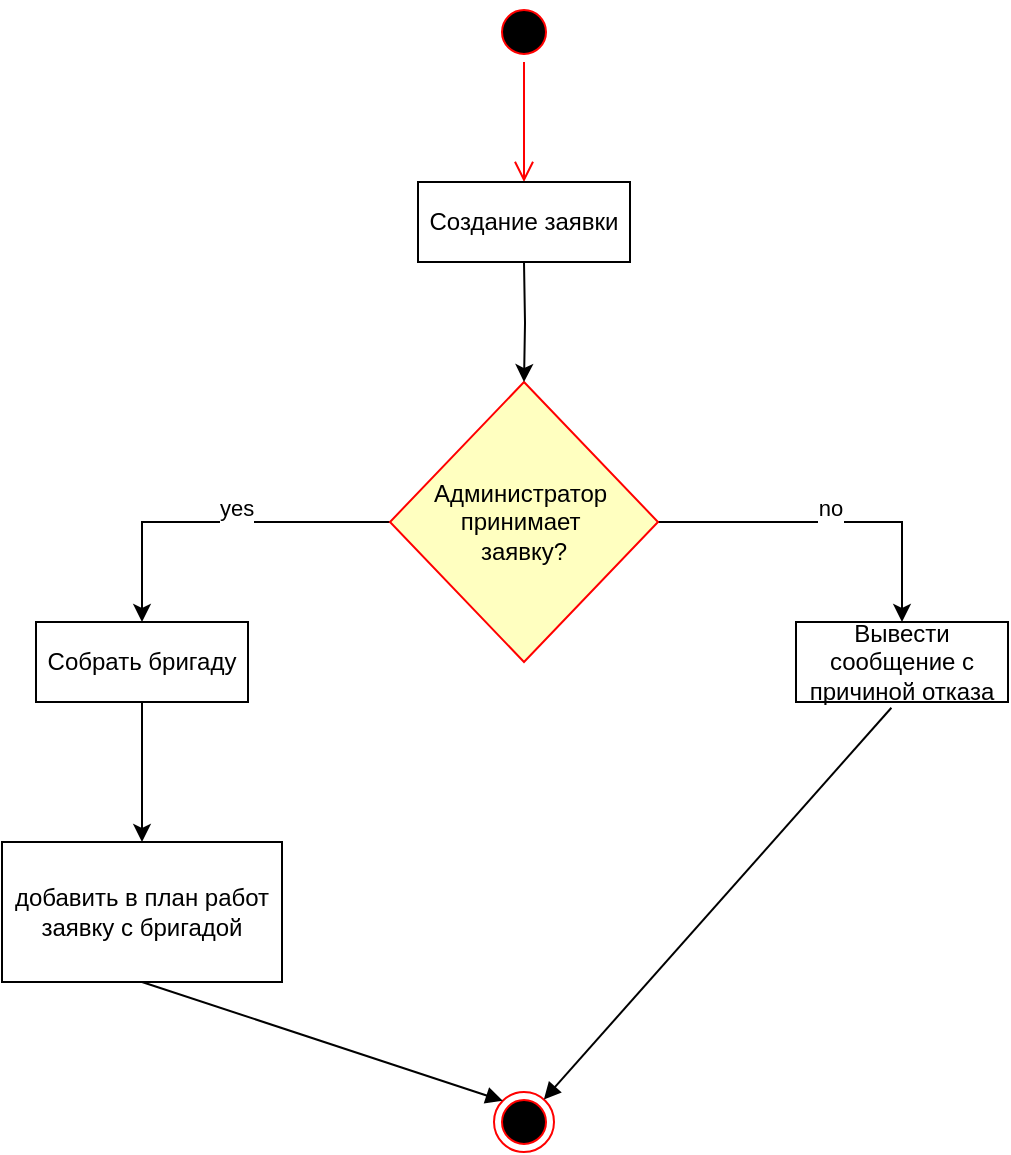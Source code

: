 <mxfile version="24.8.9">
  <diagram id="1lxZCYnFscGEQPpjhnhe" name="Страница 1">
    <mxGraphModel dx="1106" dy="703" grid="1" gridSize="10" guides="1" tooltips="1" connect="1" arrows="1" fold="1" page="1" pageScale="1" pageWidth="827" pageHeight="1169" math="0" shadow="0">
      <root>
        <mxCell id="0" />
        <mxCell id="1" parent="0" />
        <mxCell id="Ij-mmcF7UM5DsKZ4tCo_-1" value="" style="ellipse;html=1;shape=startState;fillColor=#000000;strokeColor=#ff0000;" parent="1" vertex="1">
          <mxGeometry x="399" y="10" width="30" height="30" as="geometry" />
        </mxCell>
        <mxCell id="Ij-mmcF7UM5DsKZ4tCo_-2" value="" style="edgeStyle=orthogonalEdgeStyle;html=1;verticalAlign=bottom;endArrow=open;endSize=8;strokeColor=#ff0000;rounded=0;" parent="1" source="Ij-mmcF7UM5DsKZ4tCo_-1" edge="1">
          <mxGeometry relative="1" as="geometry">
            <mxPoint x="414" y="100" as="targetPoint" />
          </mxGeometry>
        </mxCell>
        <mxCell id="Ij-mmcF7UM5DsKZ4tCo_-4" value="Создание заявки" style="rounded=0;whiteSpace=wrap;html=1;" parent="1" vertex="1">
          <mxGeometry x="361" y="100" width="106" height="40" as="geometry" />
        </mxCell>
        <mxCell id="tRb4QkK3kIkZ-VAgqsCo-3" value="&lt;div style=&quot;&quot;&gt;yes&lt;/div&gt;&lt;div style=&quot;&quot;&gt;&lt;br&gt;&lt;/div&gt;" style="edgeStyle=orthogonalEdgeStyle;rounded=0;orthogonalLoop=1;jettySize=auto;html=1;entryX=0.5;entryY=0;entryDx=0;entryDy=0;align=left;" edge="1" parent="1" source="Ij-mmcF7UM5DsKZ4tCo_-7" target="Ij-mmcF7UM5DsKZ4tCo_-19">
          <mxGeometry relative="1" as="geometry">
            <mxPoint x="270" y="430" as="targetPoint" />
          </mxGeometry>
        </mxCell>
        <mxCell id="tRb4QkK3kIkZ-VAgqsCo-4" value="no&lt;div&gt;&lt;br&gt;&lt;/div&gt;" style="edgeStyle=orthogonalEdgeStyle;rounded=0;orthogonalLoop=1;jettySize=auto;html=1;entryX=0.5;entryY=0;entryDx=0;entryDy=0;" edge="1" parent="1" source="Ij-mmcF7UM5DsKZ4tCo_-7" target="Ij-mmcF7UM5DsKZ4tCo_-18">
          <mxGeometry relative="1" as="geometry" />
        </mxCell>
        <mxCell id="Ij-mmcF7UM5DsKZ4tCo_-7" value="Администратор&amp;nbsp;&lt;br&gt;принимает&amp;nbsp;&lt;div&gt;заявку?&lt;/div&gt;" style="rhombus;whiteSpace=wrap;html=1;fillColor=#ffffc0;strokeColor=#ff0000;" parent="1" vertex="1">
          <mxGeometry x="347" y="200" width="134" height="140" as="geometry" />
        </mxCell>
        <mxCell id="Ij-mmcF7UM5DsKZ4tCo_-13" value="" style="edgeStyle=orthogonalEdgeStyle;rounded=0;orthogonalLoop=1;jettySize=auto;html=1;entryX=0.5;entryY=0;entryDx=0;entryDy=0;" parent="1" edge="1" target="Ij-mmcF7UM5DsKZ4tCo_-7">
          <mxGeometry relative="1" as="geometry">
            <mxPoint x="414" y="140" as="sourcePoint" />
            <mxPoint x="414" y="170" as="targetPoint" />
          </mxGeometry>
        </mxCell>
        <mxCell id="Ij-mmcF7UM5DsKZ4tCo_-18" value="Вывести сообщение с причиной отказа" style="rounded=0;whiteSpace=wrap;html=1;" parent="1" vertex="1">
          <mxGeometry x="550" y="320" width="106" height="40" as="geometry" />
        </mxCell>
        <mxCell id="Ij-mmcF7UM5DsKZ4tCo_-20" value="добавить в план работ заявку с бригадой" style="rounded=0;whiteSpace=wrap;html=1;" parent="1" vertex="1">
          <mxGeometry x="153" y="430" width="140" height="70" as="geometry" />
        </mxCell>
        <mxCell id="Ij-mmcF7UM5DsKZ4tCo_-22" value="" style="ellipse;html=1;shape=endState;fillColor=#000000;strokeColor=#ff0000;" parent="1" vertex="1">
          <mxGeometry x="399" y="555" width="30" height="30" as="geometry" />
        </mxCell>
        <mxCell id="Ij-mmcF7UM5DsKZ4tCo_-24" value="" style="html=1;verticalAlign=bottom;labelBackgroundColor=none;endArrow=block;endFill=1;endSize=6;align=left;rounded=0;exitX=0.45;exitY=1.072;exitDx=0;exitDy=0;exitPerimeter=0;" parent="1" source="Ij-mmcF7UM5DsKZ4tCo_-18" target="Ij-mmcF7UM5DsKZ4tCo_-22" edge="1">
          <mxGeometry x="-1" relative="1" as="geometry">
            <mxPoint x="460" y="700" as="sourcePoint" />
            <mxPoint x="620" y="700" as="targetPoint" />
          </mxGeometry>
        </mxCell>
        <mxCell id="Ij-mmcF7UM5DsKZ4tCo_-26" value="" style="html=1;verticalAlign=bottom;labelBackgroundColor=none;endArrow=block;endFill=1;endSize=6;align=left;rounded=0;exitX=0.5;exitY=1;exitDx=0;exitDy=0;entryX=0;entryY=0;entryDx=0;entryDy=0;" parent="1" source="Ij-mmcF7UM5DsKZ4tCo_-20" target="Ij-mmcF7UM5DsKZ4tCo_-22" edge="1">
          <mxGeometry x="-1" relative="1" as="geometry">
            <mxPoint x="497.7" y="612.88" as="sourcePoint" />
            <mxPoint x="431.23" y="790.941" as="targetPoint" />
          </mxGeometry>
        </mxCell>
        <mxCell id="tRb4QkK3kIkZ-VAgqsCo-7" style="edgeStyle=orthogonalEdgeStyle;rounded=0;orthogonalLoop=1;jettySize=auto;html=1;entryX=0.5;entryY=0;entryDx=0;entryDy=0;" edge="1" parent="1" source="Ij-mmcF7UM5DsKZ4tCo_-19" target="Ij-mmcF7UM5DsKZ4tCo_-20">
          <mxGeometry relative="1" as="geometry" />
        </mxCell>
        <mxCell id="Ij-mmcF7UM5DsKZ4tCo_-19" value="Собрать бригаду" style="rounded=0;whiteSpace=wrap;html=1;" parent="1" vertex="1">
          <mxGeometry x="170" y="320" width="106" height="40" as="geometry" />
        </mxCell>
      </root>
    </mxGraphModel>
  </diagram>
</mxfile>
